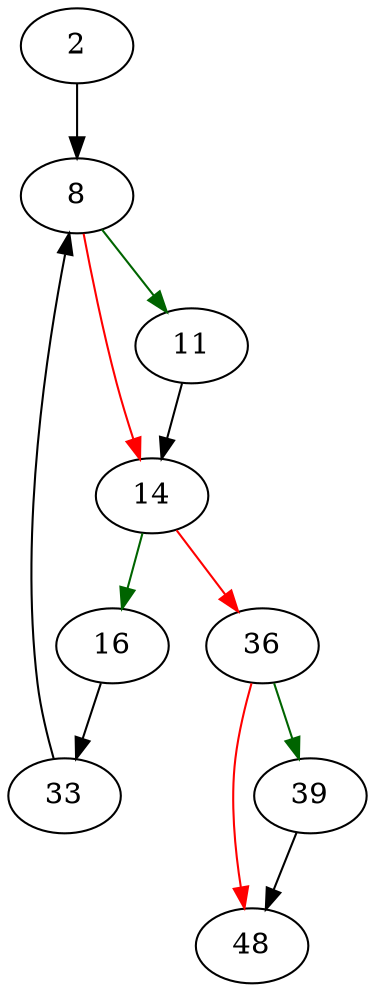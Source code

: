 strict digraph "compare2pow63" {
	// Node definitions.
	2 [entry=true];
	8;
	11;
	14;
	16;
	36;
	33;
	39;
	48;

	// Edge definitions.
	2 -> 8;
	8 -> 11 [
		color=darkgreen
		cond=true
	];
	8 -> 14 [
		color=red
		cond=false
	];
	11 -> 14;
	14 -> 16 [
		color=darkgreen
		cond=true
	];
	14 -> 36 [
		color=red
		cond=false
	];
	16 -> 33;
	36 -> 39 [
		color=darkgreen
		cond=true
	];
	36 -> 48 [
		color=red
		cond=false
	];
	33 -> 8;
	39 -> 48;
}